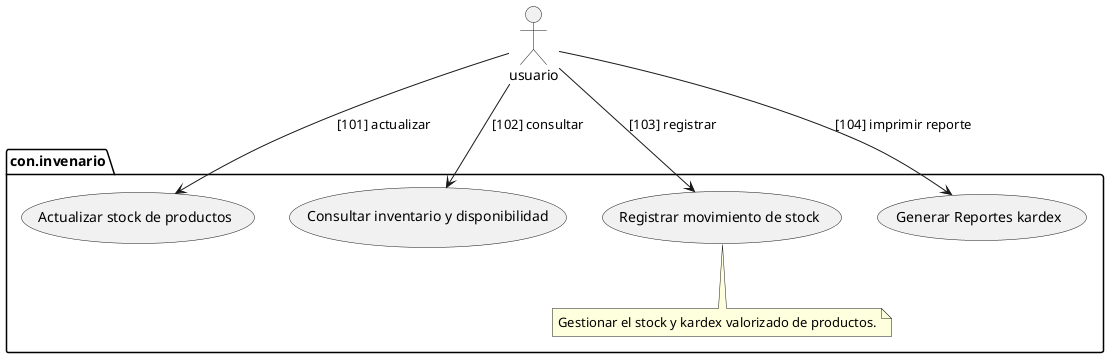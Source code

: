 @startuml
actor "usuario" as cli
package "con.invenario" {
note "Gestionar el stock y kardex valorizado de productos." as N2

    usecase "Actualizar stock de productos" as stock
    usecase "Consultar inventario y disponibilidad" as kardex
    usecase "Registrar movimiento de stock" as movStock
    usecase "Generar Reportes kardex" as repKardex

    movStock ..N2
}
cli --> stock : [101] actualizar
cli --> kardex : [102] consultar
cli --> movStock : [103] registrar
cli --> repKardex : [104] imprimir reporte
@enduml
